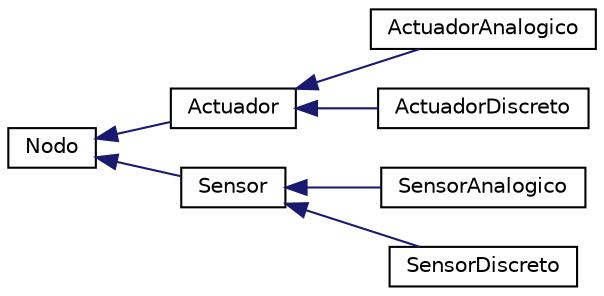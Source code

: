 digraph G
{
  edge [fontname="Helvetica",fontsize="10",labelfontname="Helvetica",labelfontsize="10"];
  node [fontname="Helvetica",fontsize="10",shape=record];
  rankdir="LR";
  Node1 [label="Nodo",height=0.2,width=0.4,color="black", fillcolor="white", style="filled",URL="$class_nodo.html"];
  Node1 -> Node2 [dir="back",color="midnightblue",fontsize="10",style="solid",fontname="Helvetica"];
  Node2 [label="Actuador",height=0.2,width=0.4,color="black", fillcolor="white", style="filled",URL="$class_actuador.html"];
  Node2 -> Node3 [dir="back",color="midnightblue",fontsize="10",style="solid",fontname="Helvetica"];
  Node3 [label="ActuadorAnalogico",height=0.2,width=0.4,color="black", fillcolor="white", style="filled",URL="$class_actuador_analogico.html"];
  Node2 -> Node4 [dir="back",color="midnightblue",fontsize="10",style="solid",fontname="Helvetica"];
  Node4 [label="ActuadorDiscreto",height=0.2,width=0.4,color="black", fillcolor="white", style="filled",URL="$class_actuador_discreto.html"];
  Node1 -> Node5 [dir="back",color="midnightblue",fontsize="10",style="solid",fontname="Helvetica"];
  Node5 [label="Sensor",height=0.2,width=0.4,color="black", fillcolor="white", style="filled",URL="$class_sensor.html"];
  Node5 -> Node6 [dir="back",color="midnightblue",fontsize="10",style="solid",fontname="Helvetica"];
  Node6 [label="SensorAnalogico",height=0.2,width=0.4,color="black", fillcolor="white", style="filled",URL="$class_sensor_analogico.html"];
  Node5 -> Node7 [dir="back",color="midnightblue",fontsize="10",style="solid",fontname="Helvetica"];
  Node7 [label="SensorDiscreto",height=0.2,width=0.4,color="black", fillcolor="white", style="filled",URL="$class_sensor_discreto.html"];
}
